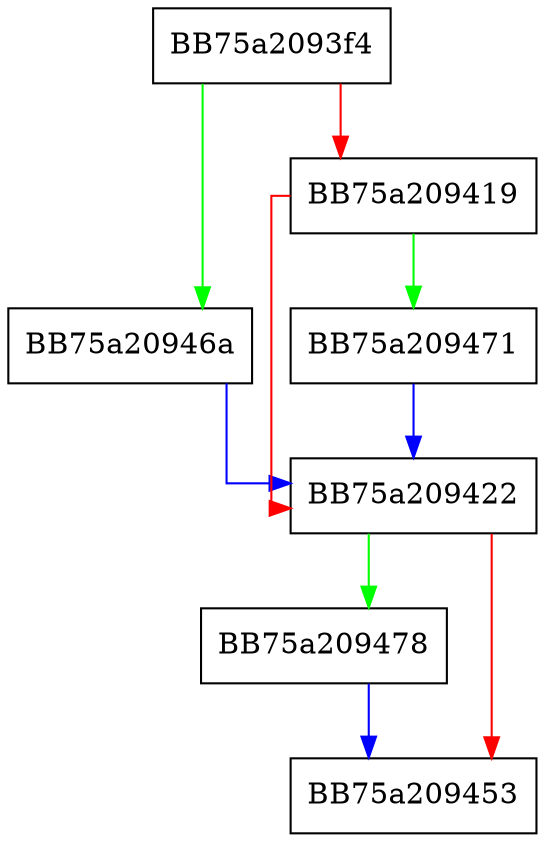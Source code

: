 digraph Open {
  node [shape="box"];
  graph [splines=ortho];
  BB75a2093f4 -> BB75a20946a [color="green"];
  BB75a2093f4 -> BB75a209419 [color="red"];
  BB75a209419 -> BB75a209471 [color="green"];
  BB75a209419 -> BB75a209422 [color="red"];
  BB75a209422 -> BB75a209478 [color="green"];
  BB75a209422 -> BB75a209453 [color="red"];
  BB75a20946a -> BB75a209422 [color="blue"];
  BB75a209471 -> BB75a209422 [color="blue"];
  BB75a209478 -> BB75a209453 [color="blue"];
}